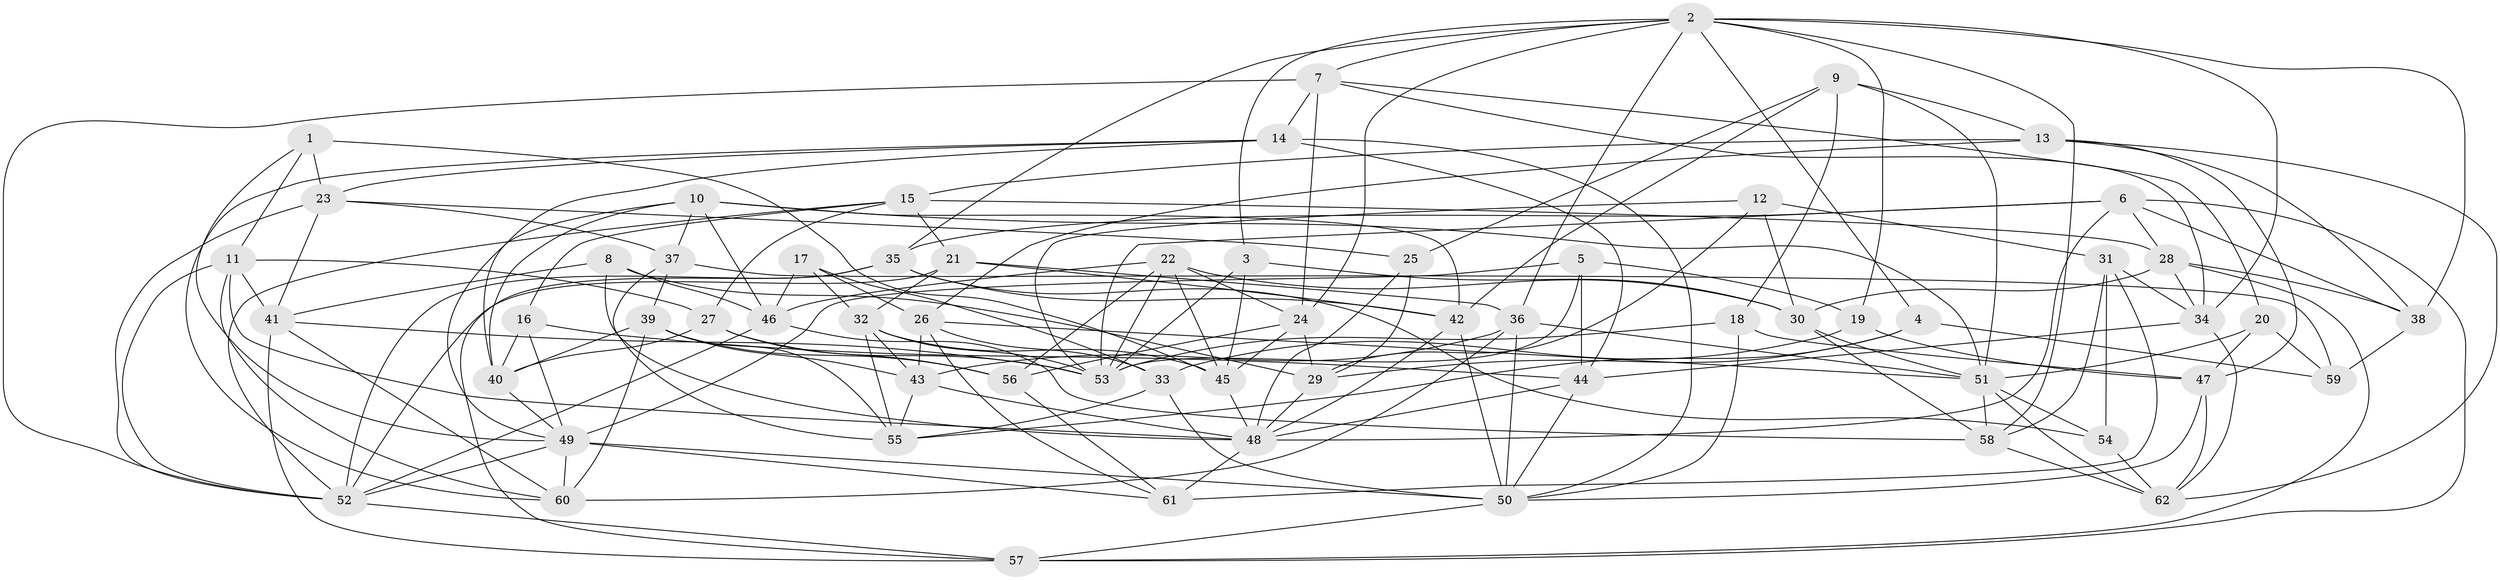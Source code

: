 // original degree distribution, {4: 1.0}
// Generated by graph-tools (version 1.1) at 2025/26/03/09/25 03:26:58]
// undirected, 62 vertices, 179 edges
graph export_dot {
graph [start="1"]
  node [color=gray90,style=filled];
  1;
  2;
  3;
  4;
  5;
  6;
  7;
  8;
  9;
  10;
  11;
  12;
  13;
  14;
  15;
  16;
  17;
  18;
  19;
  20;
  21;
  22;
  23;
  24;
  25;
  26;
  27;
  28;
  29;
  30;
  31;
  32;
  33;
  34;
  35;
  36;
  37;
  38;
  39;
  40;
  41;
  42;
  43;
  44;
  45;
  46;
  47;
  48;
  49;
  50;
  51;
  52;
  53;
  54;
  55;
  56;
  57;
  58;
  59;
  60;
  61;
  62;
  1 -- 11 [weight=1.0];
  1 -- 23 [weight=1.0];
  1 -- 45 [weight=1.0];
  1 -- 49 [weight=1.0];
  2 -- 3 [weight=1.0];
  2 -- 4 [weight=1.0];
  2 -- 7 [weight=1.0];
  2 -- 19 [weight=1.0];
  2 -- 24 [weight=1.0];
  2 -- 34 [weight=1.0];
  2 -- 35 [weight=1.0];
  2 -- 36 [weight=1.0];
  2 -- 38 [weight=1.0];
  2 -- 58 [weight=1.0];
  3 -- 30 [weight=1.0];
  3 -- 45 [weight=1.0];
  3 -- 53 [weight=1.0];
  4 -- 29 [weight=1.0];
  4 -- 55 [weight=1.0];
  4 -- 59 [weight=1.0];
  5 -- 19 [weight=1.0];
  5 -- 44 [weight=1.0];
  5 -- 49 [weight=2.0];
  5 -- 53 [weight=2.0];
  6 -- 28 [weight=1.0];
  6 -- 35 [weight=1.0];
  6 -- 38 [weight=1.0];
  6 -- 48 [weight=1.0];
  6 -- 53 [weight=1.0];
  6 -- 57 [weight=1.0];
  7 -- 14 [weight=1.0];
  7 -- 20 [weight=1.0];
  7 -- 24 [weight=1.0];
  7 -- 34 [weight=1.0];
  7 -- 52 [weight=1.0];
  8 -- 29 [weight=1.0];
  8 -- 41 [weight=1.0];
  8 -- 46 [weight=1.0];
  8 -- 48 [weight=1.0];
  9 -- 13 [weight=1.0];
  9 -- 18 [weight=1.0];
  9 -- 25 [weight=1.0];
  9 -- 42 [weight=1.0];
  9 -- 51 [weight=2.0];
  10 -- 37 [weight=1.0];
  10 -- 40 [weight=1.0];
  10 -- 42 [weight=1.0];
  10 -- 46 [weight=1.0];
  10 -- 49 [weight=1.0];
  10 -- 51 [weight=1.0];
  11 -- 27 [weight=1.0];
  11 -- 41 [weight=1.0];
  11 -- 48 [weight=1.0];
  11 -- 52 [weight=1.0];
  11 -- 60 [weight=1.0];
  12 -- 29 [weight=1.0];
  12 -- 30 [weight=1.0];
  12 -- 31 [weight=1.0];
  12 -- 53 [weight=1.0];
  13 -- 15 [weight=1.0];
  13 -- 26 [weight=1.0];
  13 -- 38 [weight=1.0];
  13 -- 47 [weight=1.0];
  13 -- 62 [weight=1.0];
  14 -- 23 [weight=1.0];
  14 -- 40 [weight=1.0];
  14 -- 44 [weight=1.0];
  14 -- 50 [weight=1.0];
  14 -- 60 [weight=1.0];
  15 -- 16 [weight=1.0];
  15 -- 21 [weight=1.0];
  15 -- 27 [weight=1.0];
  15 -- 28 [weight=1.0];
  15 -- 52 [weight=1.0];
  16 -- 40 [weight=1.0];
  16 -- 44 [weight=1.0];
  16 -- 49 [weight=1.0];
  17 -- 26 [weight=1.0];
  17 -- 32 [weight=1.0];
  17 -- 33 [weight=1.0];
  17 -- 46 [weight=1.0];
  18 -- 47 [weight=1.0];
  18 -- 50 [weight=1.0];
  18 -- 53 [weight=1.0];
  19 -- 33 [weight=1.0];
  19 -- 47 [weight=1.0];
  20 -- 47 [weight=1.0];
  20 -- 51 [weight=1.0];
  20 -- 59 [weight=1.0];
  21 -- 32 [weight=1.0];
  21 -- 36 [weight=1.0];
  21 -- 42 [weight=1.0];
  21 -- 52 [weight=2.0];
  22 -- 24 [weight=1.0];
  22 -- 30 [weight=1.0];
  22 -- 45 [weight=1.0];
  22 -- 46 [weight=1.0];
  22 -- 53 [weight=1.0];
  22 -- 56 [weight=1.0];
  23 -- 25 [weight=1.0];
  23 -- 37 [weight=1.0];
  23 -- 41 [weight=1.0];
  23 -- 52 [weight=1.0];
  24 -- 29 [weight=1.0];
  24 -- 45 [weight=1.0];
  24 -- 56 [weight=1.0];
  25 -- 29 [weight=1.0];
  25 -- 48 [weight=1.0];
  26 -- 33 [weight=1.0];
  26 -- 43 [weight=1.0];
  26 -- 51 [weight=1.0];
  26 -- 61 [weight=1.0];
  27 -- 40 [weight=1.0];
  27 -- 53 [weight=1.0];
  27 -- 56 [weight=2.0];
  28 -- 30 [weight=1.0];
  28 -- 34 [weight=1.0];
  28 -- 38 [weight=1.0];
  28 -- 57 [weight=1.0];
  29 -- 48 [weight=1.0];
  30 -- 51 [weight=1.0];
  30 -- 58 [weight=1.0];
  31 -- 34 [weight=1.0];
  31 -- 54 [weight=1.0];
  31 -- 58 [weight=1.0];
  31 -- 61 [weight=2.0];
  32 -- 43 [weight=1.0];
  32 -- 45 [weight=1.0];
  32 -- 53 [weight=1.0];
  32 -- 55 [weight=1.0];
  33 -- 50 [weight=2.0];
  33 -- 55 [weight=1.0];
  34 -- 44 [weight=1.0];
  34 -- 62 [weight=1.0];
  35 -- 42 [weight=1.0];
  35 -- 52 [weight=1.0];
  35 -- 54 [weight=1.0];
  35 -- 57 [weight=1.0];
  36 -- 43 [weight=1.0];
  36 -- 50 [weight=1.0];
  36 -- 51 [weight=1.0];
  36 -- 60 [weight=1.0];
  37 -- 39 [weight=1.0];
  37 -- 55 [weight=1.0];
  37 -- 59 [weight=2.0];
  38 -- 59 [weight=2.0];
  39 -- 40 [weight=1.0];
  39 -- 43 [weight=1.0];
  39 -- 55 [weight=1.0];
  39 -- 56 [weight=1.0];
  39 -- 60 [weight=1.0];
  40 -- 49 [weight=1.0];
  41 -- 53 [weight=1.0];
  41 -- 57 [weight=1.0];
  41 -- 60 [weight=1.0];
  42 -- 48 [weight=1.0];
  42 -- 50 [weight=1.0];
  43 -- 48 [weight=1.0];
  43 -- 55 [weight=1.0];
  44 -- 48 [weight=1.0];
  44 -- 50 [weight=1.0];
  45 -- 48 [weight=1.0];
  46 -- 52 [weight=1.0];
  46 -- 58 [weight=1.0];
  47 -- 50 [weight=1.0];
  47 -- 62 [weight=1.0];
  48 -- 61 [weight=1.0];
  49 -- 50 [weight=1.0];
  49 -- 52 [weight=1.0];
  49 -- 60 [weight=1.0];
  49 -- 61 [weight=1.0];
  50 -- 57 [weight=1.0];
  51 -- 54 [weight=1.0];
  51 -- 58 [weight=1.0];
  51 -- 62 [weight=1.0];
  52 -- 57 [weight=1.0];
  54 -- 62 [weight=1.0];
  56 -- 61 [weight=1.0];
  58 -- 62 [weight=1.0];
}
